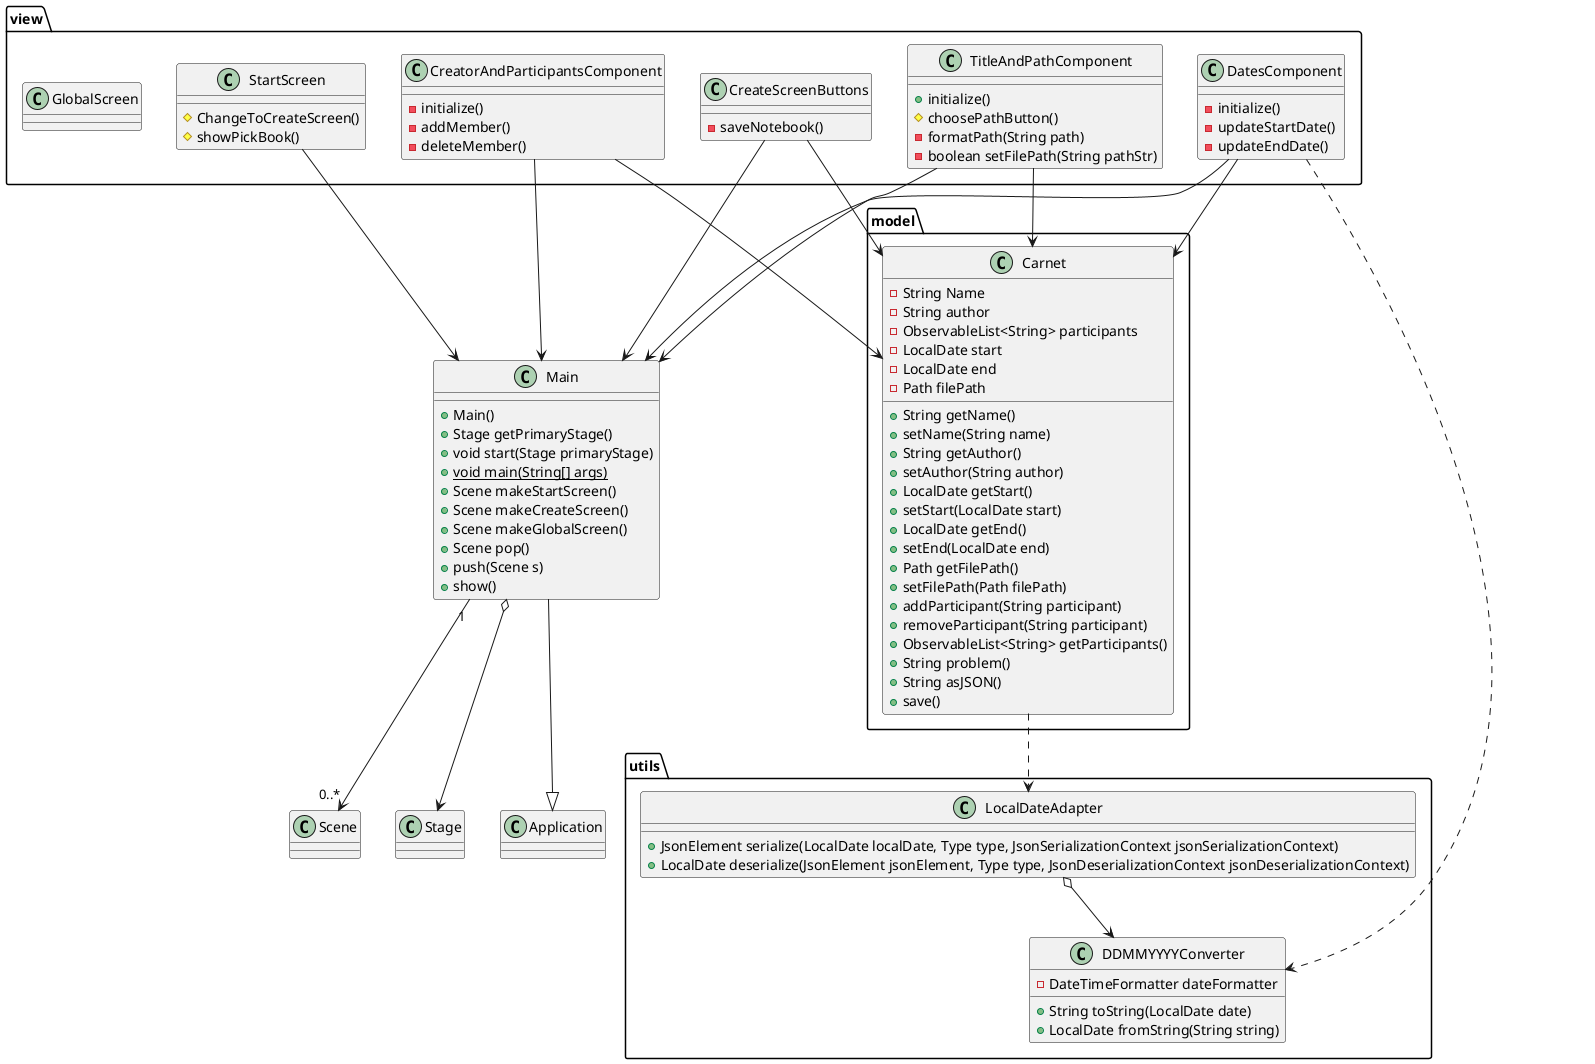 @startuml
'https://plantuml.com/class-diagram

Main --|> Application
class Main {
    + Main()
    + Stage getPrimaryStage()
    + void start(Stage primaryStage)
    + {static} void main(String[] args)
    + Scene makeStartScreen()
    + Scene makeCreateScreen()
    + Scene makeGlobalScreen()
    + Scene pop()
    + push(Scene s)
    + show()
}
Main "1" --> "0..*" Scene
Main o--> Stage

package model {
    class Carnet {
        - String Name
        - String author
        - ObservableList<String> participants
        - LocalDate start
        - LocalDate end
        - Path filePath
        + String getName()
        + setName(String name)
        + String getAuthor()
        + setAuthor(String author)
        + LocalDate getStart()
        + setStart(LocalDate start)
        + LocalDate getEnd()
        + setEnd(LocalDate end)
        + Path getFilePath()
        + setFilePath(Path filePath)
        + addParticipant(String participant)
        + removeParticipant(String participant)
        + ObservableList<String> getParticipants()
        + String problem()
        + String asJSON()
        + save()
    }

}
view.DatesComponent ..> utils.DDMMYYYYConverter
model.Carnet ..> utils.LocalDateAdapter
package utils {
    class DDMMYYYYConverter {
        - DateTimeFormatter dateFormatter
        + String toString(LocalDate date)
        + LocalDate fromString(String string)
    }
    LocalDateAdapter o--> DDMMYYYYConverter
    class LocalDateAdapter {
                + JsonElement serialize(LocalDate localDate, Type type, JsonSerializationContext jsonSerializationContext)
                + LocalDate deserialize(JsonElement jsonElement, Type type, JsonDeserializationContext jsonDeserializationContext)
    }

}

package view {
    class CreateScreenButtons {
        - saveNotebook()
    }
    CreateScreenButtons --> Main
    CreateScreenButtons --> Carnet

    class CreatorAndParticipantsComponent {
        - initialize()
        - addMember()
        - deleteMember()
    }
    CreatorAndParticipantsComponent --> Main
    CreatorAndParticipantsComponent --> Carnet

    class DatesComponent {
        - initialize()
        - updateStartDate()
        - updateEndDate()
    }
    DatesComponent --> Main
    DatesComponent --> Carnet

    class TitleAndPathComponent {
        + initialize()
        # choosePathButton()
        - formatPath(String path)
        - boolean setFilePath(String pathStr)
    }
    TitleAndPathComponent --> Main
    TitleAndPathComponent --> Carnet

    class StartScreen {
        # ChangeToCreateScreen()
        # showPickBook()
    }
    StartScreen --> Main

    class GlobalScreen
}

@enduml